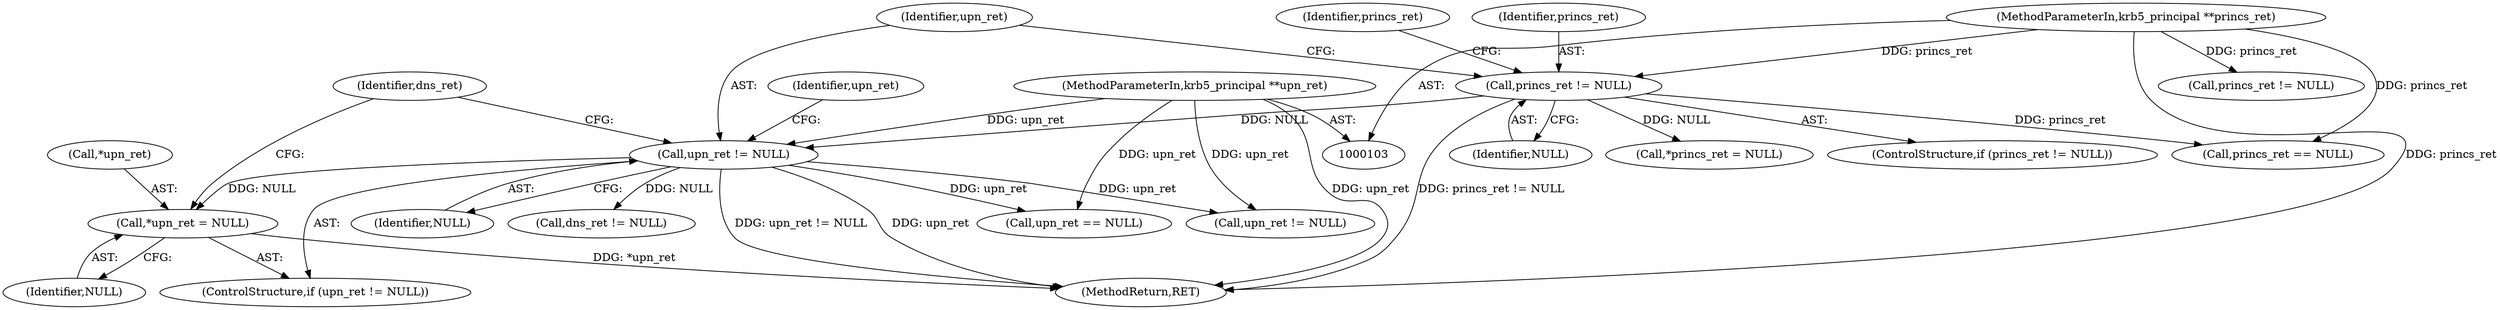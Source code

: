 digraph "0_krb5_50fe4074f188c2d4da0c421e96553acea8378db2@pointer" {
"1000179" [label="(Call,*upn_ret = NULL)"];
"1000176" [label="(Call,upn_ret != NULL)"];
"1000109" [label="(MethodParameterIn,krb5_principal **upn_ret)"];
"1000168" [label="(Call,princs_ret != NULL)"];
"1000108" [label="(MethodParameterIn,krb5_principal **princs_ret)"];
"1000177" [label="(Identifier,upn_ret)"];
"1000291" [label="(Call,upn_ret != NULL)"];
"1000109" [label="(MethodParameterIn,krb5_principal **upn_ret)"];
"1000181" [label="(Identifier,upn_ret)"];
"1000167" [label="(ControlStructure,if (princs_ret != NULL))"];
"1000170" [label="(Identifier,NULL)"];
"1000179" [label="(Call,*upn_ret = NULL)"];
"1000171" [label="(Call,*princs_ret = NULL)"];
"1000169" [label="(Identifier,princs_ret)"];
"1000706" [label="(MethodReturn,RET)"];
"1000168" [label="(Call,princs_ret != NULL)"];
"1000269" [label="(Call,princs_ret != NULL)"];
"1000176" [label="(Call,upn_ret != NULL)"];
"1000197" [label="(Call,upn_ret == NULL)"];
"1000175" [label="(ControlStructure,if (upn_ret != NULL))"];
"1000185" [label="(Identifier,dns_ret)"];
"1000173" [label="(Identifier,princs_ret)"];
"1000182" [label="(Identifier,NULL)"];
"1000178" [label="(Identifier,NULL)"];
"1000108" [label="(MethodParameterIn,krb5_principal **princs_ret)"];
"1000180" [label="(Call,*upn_ret)"];
"1000193" [label="(Call,princs_ret == NULL)"];
"1000184" [label="(Call,dns_ret != NULL)"];
"1000179" -> "1000175"  [label="AST: "];
"1000179" -> "1000182"  [label="CFG: "];
"1000180" -> "1000179"  [label="AST: "];
"1000182" -> "1000179"  [label="AST: "];
"1000185" -> "1000179"  [label="CFG: "];
"1000179" -> "1000706"  [label="DDG: *upn_ret"];
"1000176" -> "1000179"  [label="DDG: NULL"];
"1000176" -> "1000175"  [label="AST: "];
"1000176" -> "1000178"  [label="CFG: "];
"1000177" -> "1000176"  [label="AST: "];
"1000178" -> "1000176"  [label="AST: "];
"1000181" -> "1000176"  [label="CFG: "];
"1000185" -> "1000176"  [label="CFG: "];
"1000176" -> "1000706"  [label="DDG: upn_ret != NULL"];
"1000176" -> "1000706"  [label="DDG: upn_ret"];
"1000109" -> "1000176"  [label="DDG: upn_ret"];
"1000168" -> "1000176"  [label="DDG: NULL"];
"1000176" -> "1000184"  [label="DDG: NULL"];
"1000176" -> "1000197"  [label="DDG: upn_ret"];
"1000176" -> "1000291"  [label="DDG: upn_ret"];
"1000109" -> "1000103"  [label="AST: "];
"1000109" -> "1000706"  [label="DDG: upn_ret"];
"1000109" -> "1000197"  [label="DDG: upn_ret"];
"1000109" -> "1000291"  [label="DDG: upn_ret"];
"1000168" -> "1000167"  [label="AST: "];
"1000168" -> "1000170"  [label="CFG: "];
"1000169" -> "1000168"  [label="AST: "];
"1000170" -> "1000168"  [label="AST: "];
"1000173" -> "1000168"  [label="CFG: "];
"1000177" -> "1000168"  [label="CFG: "];
"1000168" -> "1000706"  [label="DDG: princs_ret != NULL"];
"1000108" -> "1000168"  [label="DDG: princs_ret"];
"1000168" -> "1000171"  [label="DDG: NULL"];
"1000168" -> "1000193"  [label="DDG: princs_ret"];
"1000108" -> "1000103"  [label="AST: "];
"1000108" -> "1000706"  [label="DDG: princs_ret"];
"1000108" -> "1000193"  [label="DDG: princs_ret"];
"1000108" -> "1000269"  [label="DDG: princs_ret"];
}
